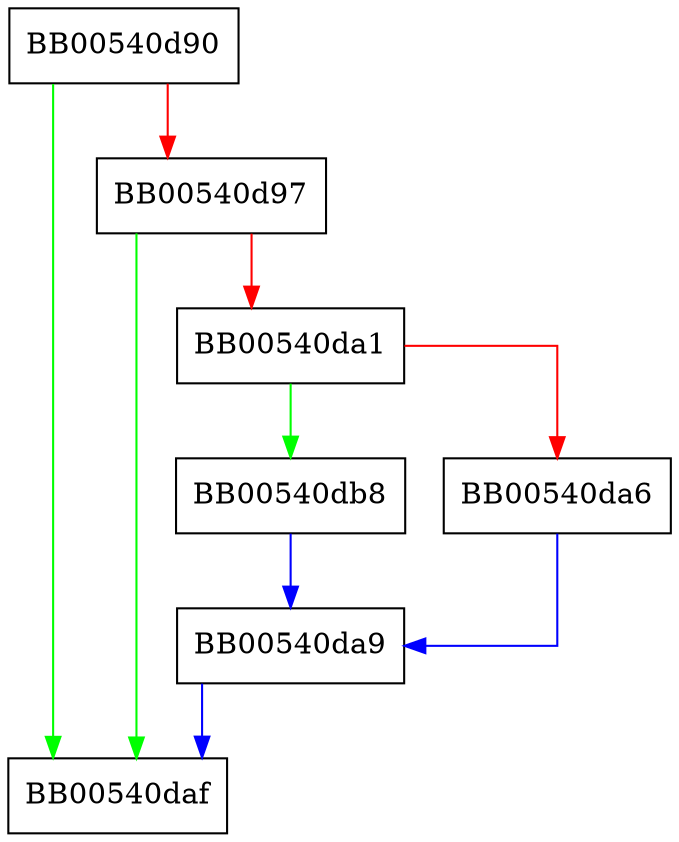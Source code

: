 digraph ossl_bn_mask_bits_fixed_top {
  node [shape="box"];
  graph [splines=ortho];
  BB00540d90 -> BB00540daf [color="green"];
  BB00540d90 -> BB00540d97 [color="red"];
  BB00540d97 -> BB00540daf [color="green"];
  BB00540d97 -> BB00540da1 [color="red"];
  BB00540da1 -> BB00540db8 [color="green"];
  BB00540da1 -> BB00540da6 [color="red"];
  BB00540da6 -> BB00540da9 [color="blue"];
  BB00540da9 -> BB00540daf [color="blue"];
  BB00540db8 -> BB00540da9 [color="blue"];
}